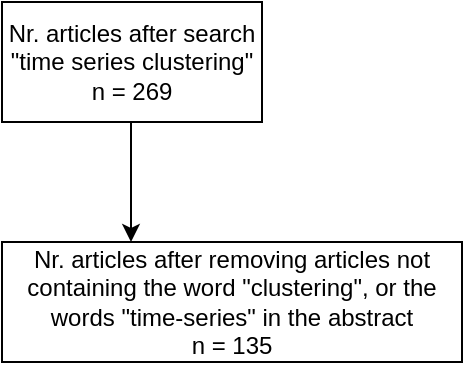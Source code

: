 <mxfile version="12.1.3" type="device" pages="1"><diagram id="bChrRsf33MNgnsLH7YNV" name="Page-1"><mxGraphModel dx="856" dy="587" grid="1" gridSize="10" guides="1" tooltips="1" connect="1" arrows="1" fold="1" page="1" pageScale="1" pageWidth="850" pageHeight="1100" math="0" shadow="0"><root><mxCell id="0"/><mxCell id="1" parent="0"/><mxCell id="amZzFxq_hhtMZx-buhUr-2" value="Nr. articles after search&lt;br&gt;&quot;time series clustering&quot;&lt;br&gt;n = 269" style="rounded=0;whiteSpace=wrap;html=1;" vertex="1" parent="1"><mxGeometry x="80" y="40" width="130" height="60" as="geometry"/></mxCell><mxCell id="amZzFxq_hhtMZx-buhUr-3" value="" style="endArrow=classic;html=1;" edge="1" parent="1"><mxGeometry width="50" height="50" relative="1" as="geometry"><mxPoint x="144.5" y="100" as="sourcePoint"/><mxPoint x="144.5" y="160" as="targetPoint"/></mxGeometry></mxCell><mxCell id="amZzFxq_hhtMZx-buhUr-4" value="Nr. articles after removing articles not containing the word &quot;clustering&quot;, or the words &quot;time-series&quot; in the abstract&lt;br&gt;n = 135" style="rounded=0;whiteSpace=wrap;html=1;" vertex="1" parent="1"><mxGeometry x="80" y="160" width="230" height="60" as="geometry"/></mxCell></root></mxGraphModel></diagram></mxfile>